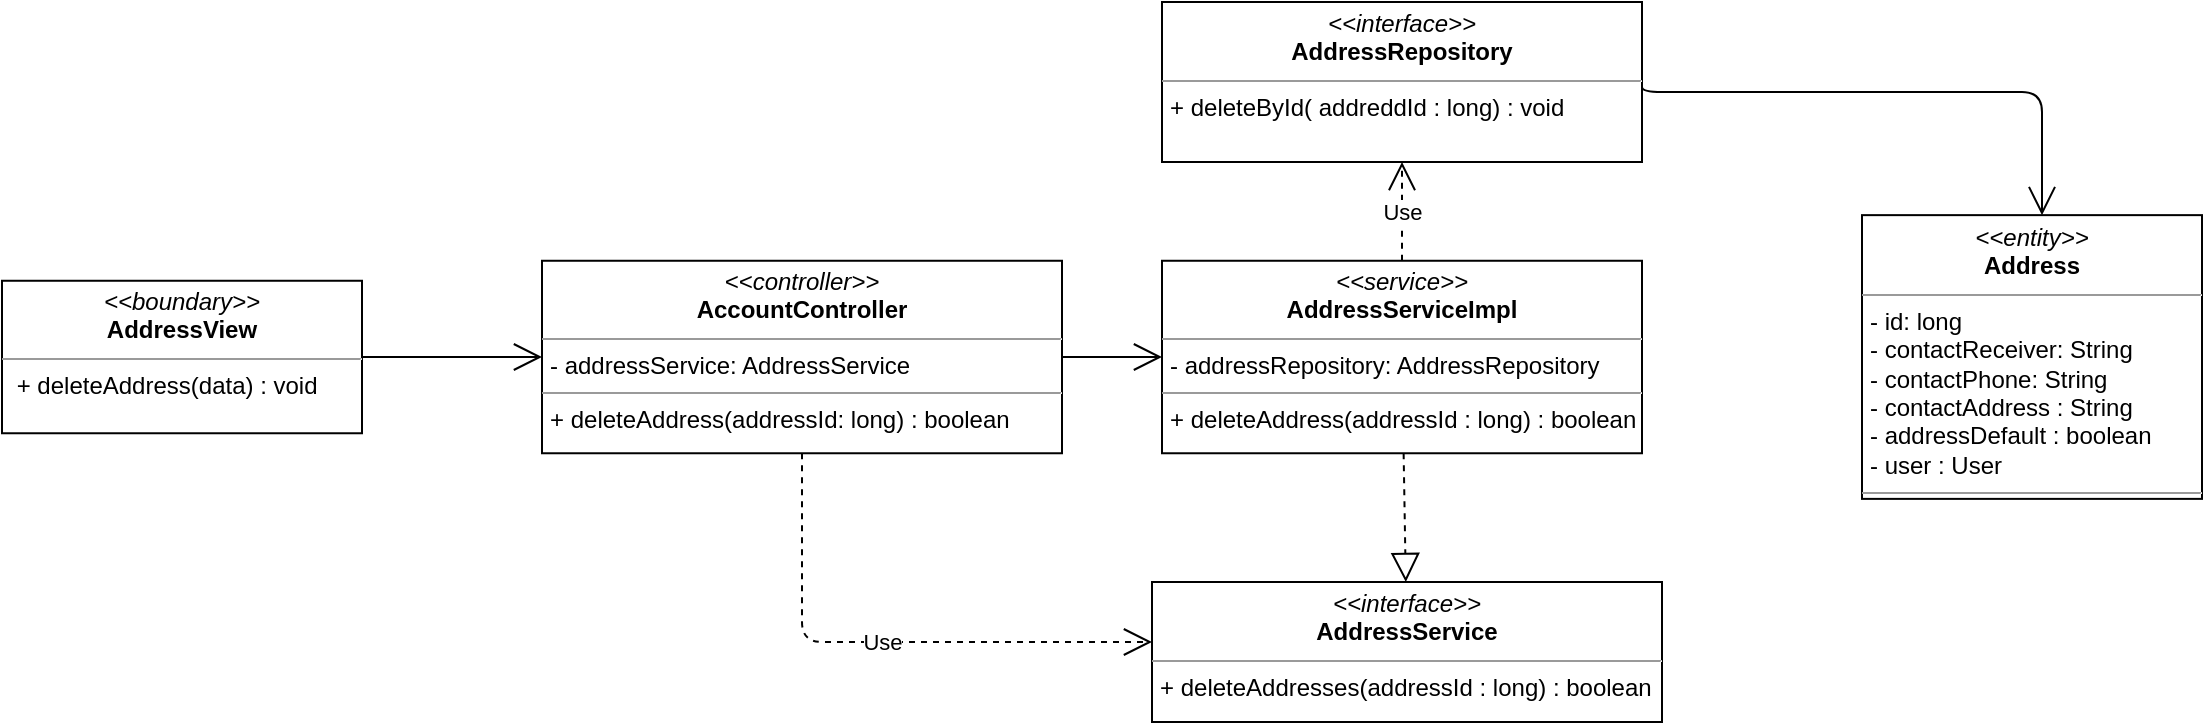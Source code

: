 <mxfile version="14.6.13" type="device"><diagram id="C5RBs43oDa-KdzZeNtuy" name="Page-1"><mxGraphModel dx="1935" dy="425" grid="1" gridSize="10" guides="1" tooltips="1" connect="1" arrows="1" fold="1" page="1" pageScale="1" pageWidth="827" pageHeight="1169" math="0" shadow="0"><root><mxCell id="WIyWlLk6GJQsqaUBKTNV-0"/><mxCell id="WIyWlLk6GJQsqaUBKTNV-1" parent="WIyWlLk6GJQsqaUBKTNV-0"/><mxCell id="ibzgdVd0IntqXasGNZiJ-0" value="&lt;p style=&quot;margin: 0px ; margin-top: 4px ; text-align: center&quot;&gt;&lt;i&gt;&amp;lt;&amp;lt;boundary&amp;gt;&amp;gt;&lt;/i&gt;&lt;br&gt;&lt;b&gt;AddressView&lt;/b&gt;&lt;/p&gt;&lt;hr size=&quot;1&quot;&gt;&lt;p style=&quot;margin: 0px ; margin-left: 4px&quot;&gt;&lt;span&gt;&amp;nbsp;&lt;/span&gt;&lt;span&gt;+ deleteAddress(data) : void&lt;/span&gt;&lt;/p&gt;" style="verticalAlign=top;align=left;overflow=fill;fontSize=12;fontFamily=Helvetica;html=1;" vertex="1" parent="WIyWlLk6GJQsqaUBKTNV-1"><mxGeometry x="-10" y="159.38" width="180" height="76.25" as="geometry"/></mxCell><mxCell id="ibzgdVd0IntqXasGNZiJ-1" value="" style="endArrow=open;endFill=1;endSize=12;html=1;exitX=1;exitY=0.5;exitDx=0;exitDy=0;" edge="1" parent="WIyWlLk6GJQsqaUBKTNV-1" source="ibzgdVd0IntqXasGNZiJ-0" target="ibzgdVd0IntqXasGNZiJ-4"><mxGeometry width="160" relative="1" as="geometry"><mxPoint x="310" y="220" as="sourcePoint"/><mxPoint x="280" y="197.5" as="targetPoint"/></mxGeometry></mxCell><mxCell id="ibzgdVd0IntqXasGNZiJ-2" value="" style="endArrow=open;endFill=1;endSize=12;html=1;exitX=1;exitY=0.5;exitDx=0;exitDy=0;edgeStyle=orthogonalEdgeStyle;" edge="1" parent="WIyWlLk6GJQsqaUBKTNV-1" source="ibzgdVd0IntqXasGNZiJ-6" target="ibzgdVd0IntqXasGNZiJ-3"><mxGeometry width="160" relative="1" as="geometry"><mxPoint x="820" y="198.125" as="sourcePoint"/><mxPoint x="1040" y="90" as="targetPoint"/><Array as="points"><mxPoint x="1010" y="65"/></Array></mxGeometry></mxCell><mxCell id="ibzgdVd0IntqXasGNZiJ-3" value="&lt;p style=&quot;margin: 0px ; margin-top: 4px ; text-align: center&quot;&gt;&lt;i&gt;&amp;lt;&amp;lt;entity&amp;gt;&amp;gt;&lt;/i&gt;&lt;br&gt;&lt;b&gt;Address&lt;/b&gt;&lt;/p&gt;&lt;hr size=&quot;1&quot;&gt;&lt;p style=&quot;margin: 0px ; margin-left: 4px&quot;&gt;- id: long&lt;/p&gt;&lt;p style=&quot;margin: 0px ; margin-left: 4px&quot;&gt;- contactReceiver: String&lt;br&gt;- contactPhone: String&lt;/p&gt;&lt;p style=&quot;margin: 0px ; margin-left: 4px&quot;&gt;- contactAddress : String&lt;/p&gt;&lt;p style=&quot;margin: 0px ; margin-left: 4px&quot;&gt;- addressDefault : boolean&lt;/p&gt;&lt;p style=&quot;margin: 0px ; margin-left: 4px&quot;&gt;- user : User&lt;/p&gt;&lt;hr size=&quot;1&quot;&gt;&lt;p style=&quot;margin: 0px ; margin-left: 4px&quot;&gt;&lt;br&gt;&lt;/p&gt;" style="verticalAlign=top;align=left;overflow=fill;fontSize=12;fontFamily=Helvetica;html=1;" vertex="1" parent="WIyWlLk6GJQsqaUBKTNV-1"><mxGeometry x="920" y="126.57" width="170" height="141.87" as="geometry"/></mxCell><mxCell id="ibzgdVd0IntqXasGNZiJ-4" value="&lt;p style=&quot;margin: 0px ; margin-top: 4px ; text-align: center&quot;&gt;&lt;i&gt;&amp;lt;&amp;lt;controller&amp;gt;&amp;gt;&lt;/i&gt;&lt;br&gt;&lt;b&gt;AccountController&lt;/b&gt;&lt;br&gt;&lt;/p&gt;&lt;hr size=&quot;1&quot;&gt;&lt;p style=&quot;margin: 0px ; margin-left: 4px&quot;&gt;- addressService: AddressService&lt;/p&gt;&lt;hr size=&quot;1&quot;&gt;&lt;p style=&quot;margin: 0px ; margin-left: 4px&quot;&gt;+ deleteAddress(addressId: long) : boolean&lt;br&gt;&lt;/p&gt;" style="verticalAlign=top;align=left;overflow=fill;fontSize=12;fontFamily=Helvetica;html=1;" vertex="1" parent="WIyWlLk6GJQsqaUBKTNV-1"><mxGeometry x="260" y="149.38" width="260" height="96.25" as="geometry"/></mxCell><mxCell id="ibzgdVd0IntqXasGNZiJ-5" value="&lt;p style=&quot;margin: 0px ; margin-top: 4px ; text-align: center&quot;&gt;&lt;i&gt;&amp;lt;&amp;lt;interface&amp;gt;&amp;gt;&lt;/i&gt;&lt;br&gt;&lt;b&gt;AddressService&lt;/b&gt;&lt;/p&gt;&lt;hr size=&quot;1&quot;&gt;&lt;p style=&quot;margin: 0px ; margin-left: 4px&quot;&gt;+ deleteAddresses(addressId : long) : boolean&lt;/p&gt;" style="verticalAlign=top;align=left;overflow=fill;fontSize=12;fontFamily=Helvetica;html=1;" vertex="1" parent="WIyWlLk6GJQsqaUBKTNV-1"><mxGeometry x="565" y="310" width="255" height="70" as="geometry"/></mxCell><mxCell id="ibzgdVd0IntqXasGNZiJ-6" value="&lt;p style=&quot;margin: 0px ; margin-top: 4px ; text-align: center&quot;&gt;&lt;i&gt;&amp;lt;&amp;lt;interface&amp;gt;&amp;gt;&lt;/i&gt;&lt;br&gt;&lt;b&gt;AddressRepository&lt;/b&gt;&lt;/p&gt;&lt;hr size=&quot;1&quot;&gt;&lt;p style=&quot;margin: 0px ; margin-left: 4px&quot;&gt;+ deleteById( addreddId : long) : void&lt;/p&gt;" style="verticalAlign=top;align=left;overflow=fill;fontSize=12;fontFamily=Helvetica;html=1;" vertex="1" parent="WIyWlLk6GJQsqaUBKTNV-1"><mxGeometry x="570" y="20" width="240" height="80" as="geometry"/></mxCell><mxCell id="ibzgdVd0IntqXasGNZiJ-7" value="&lt;p style=&quot;margin: 0px ; margin-top: 4px ; text-align: center&quot;&gt;&lt;i&gt;&amp;lt;&amp;lt;service&amp;gt;&amp;gt;&lt;/i&gt;&lt;br&gt;&lt;b&gt;AddressServiceImpl&lt;/b&gt;&lt;br&gt;&lt;/p&gt;&lt;hr size=&quot;1&quot;&gt;&lt;p style=&quot;margin: 0px ; margin-left: 4px&quot;&gt;- addressRepository: AddressRepository&lt;/p&gt;&lt;hr size=&quot;1&quot;&gt;&lt;p style=&quot;margin: 0px ; margin-left: 4px&quot;&gt;+ deleteAddress(addressId : long) : boolean&lt;br&gt;&lt;/p&gt;" style="verticalAlign=top;align=left;overflow=fill;fontSize=12;fontFamily=Helvetica;html=1;" vertex="1" parent="WIyWlLk6GJQsqaUBKTNV-1"><mxGeometry x="570" y="149.38" width="240" height="96.25" as="geometry"/></mxCell><mxCell id="ibzgdVd0IntqXasGNZiJ-8" value="Use" style="endArrow=open;endSize=12;dashed=1;html=1;edgeStyle=orthogonalEdgeStyle;" edge="1" parent="WIyWlLk6GJQsqaUBKTNV-1" source="ibzgdVd0IntqXasGNZiJ-4" target="ibzgdVd0IntqXasGNZiJ-5"><mxGeometry width="160" relative="1" as="geometry"><mxPoint x="480" y="180" as="sourcePoint"/><mxPoint x="640" y="180" as="targetPoint"/><Array as="points"><mxPoint x="390" y="340"/></Array></mxGeometry></mxCell><mxCell id="ibzgdVd0IntqXasGNZiJ-9" value="" style="endArrow=open;endFill=1;endSize=12;html=1;" edge="1" parent="WIyWlLk6GJQsqaUBKTNV-1" source="ibzgdVd0IntqXasGNZiJ-4" target="ibzgdVd0IntqXasGNZiJ-7"><mxGeometry width="160" relative="1" as="geometry"><mxPoint x="480" y="180" as="sourcePoint"/><mxPoint x="640" y="180" as="targetPoint"/></mxGeometry></mxCell><mxCell id="ibzgdVd0IntqXasGNZiJ-10" value="" style="endArrow=block;dashed=1;endFill=0;endSize=12;html=1;" edge="1" parent="WIyWlLk6GJQsqaUBKTNV-1" source="ibzgdVd0IntqXasGNZiJ-7" target="ibzgdVd0IntqXasGNZiJ-5"><mxGeometry width="160" relative="1" as="geometry"><mxPoint x="480" y="180" as="sourcePoint"/><mxPoint x="640" y="180" as="targetPoint"/></mxGeometry></mxCell><mxCell id="ibzgdVd0IntqXasGNZiJ-11" value="Use" style="endArrow=open;endSize=12;dashed=1;html=1;" edge="1" parent="WIyWlLk6GJQsqaUBKTNV-1" source="ibzgdVd0IntqXasGNZiJ-7" target="ibzgdVd0IntqXasGNZiJ-6"><mxGeometry width="160" relative="1" as="geometry"><mxPoint x="480" y="180" as="sourcePoint"/><mxPoint x="640" y="180" as="targetPoint"/></mxGeometry></mxCell></root></mxGraphModel></diagram></mxfile>